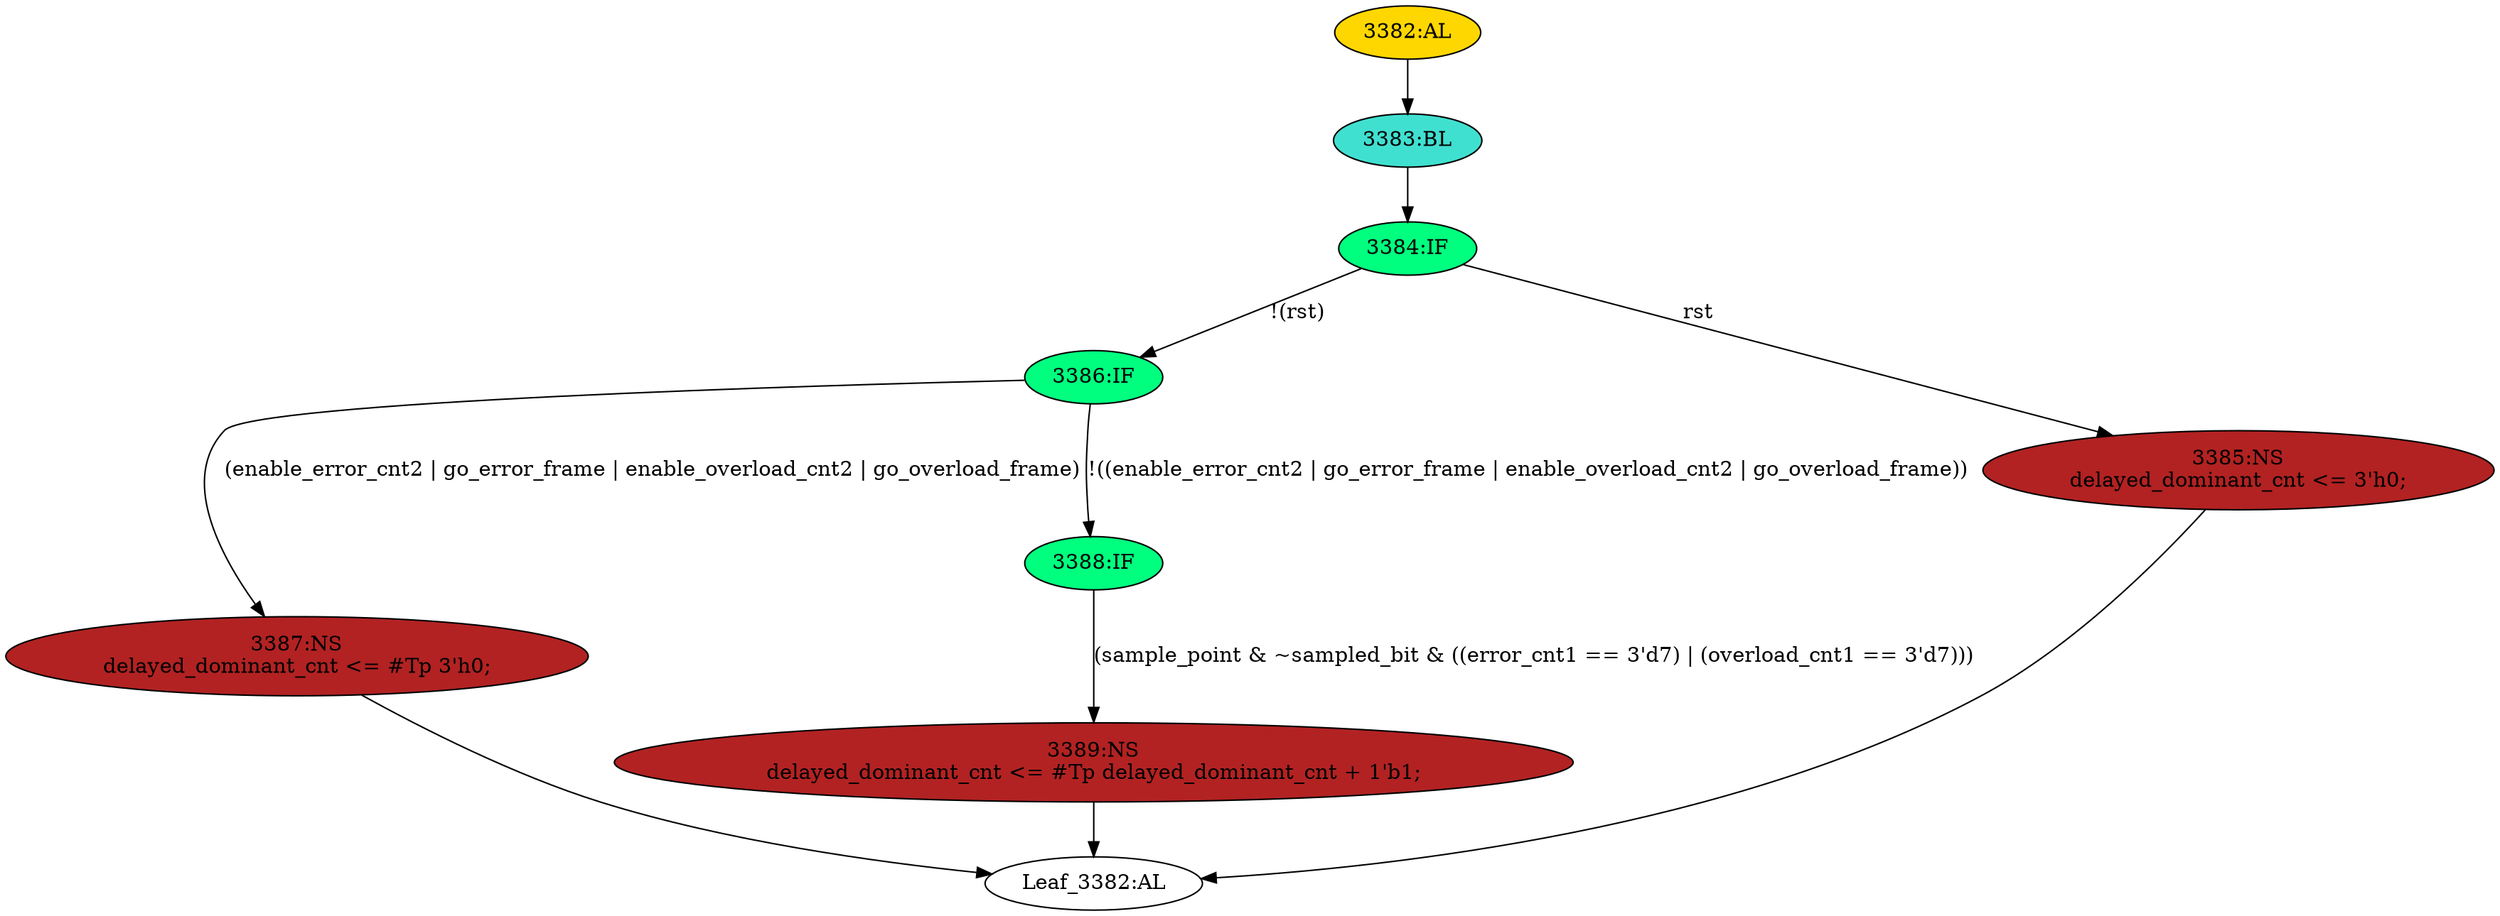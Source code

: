 strict digraph "" {
	node [label="\N"];
	"3386:IF"	 [ast="<pyverilog.vparser.ast.IfStatement object at 0x7f44f6b1f810>",
		fillcolor=springgreen,
		label="3386:IF",
		statements="[]",
		style=filled,
		typ=IfStatement];
	"3387:NS"	 [ast="<pyverilog.vparser.ast.NonblockingSubstitution object at 0x7f44f6b1fed0>",
		fillcolor=firebrick,
		label="3387:NS
delayed_dominant_cnt <= #Tp 3'h0;",
		statements="[<pyverilog.vparser.ast.NonblockingSubstitution object at 0x7f44f6b1fed0>]",
		style=filled,
		typ=NonblockingSubstitution];
	"3386:IF" -> "3387:NS"	 [cond="['enable_error_cnt2', 'go_error_frame', 'enable_overload_cnt2', 'go_overload_frame']",
		label="(enable_error_cnt2 | go_error_frame | enable_overload_cnt2 | go_overload_frame)",
		lineno=3386];
	"3388:IF"	 [ast="<pyverilog.vparser.ast.IfStatement object at 0x7f44f6b1f850>",
		fillcolor=springgreen,
		label="3388:IF",
		statements="[]",
		style=filled,
		typ=IfStatement];
	"3386:IF" -> "3388:IF"	 [cond="['enable_error_cnt2', 'go_error_frame', 'enable_overload_cnt2', 'go_overload_frame']",
		label="!((enable_error_cnt2 | go_error_frame | enable_overload_cnt2 | go_overload_frame))",
		lineno=3386];
	"3383:BL"	 [ast="<pyverilog.vparser.ast.Block object at 0x7f44f6b2c5d0>",
		fillcolor=turquoise,
		label="3383:BL",
		statements="[]",
		style=filled,
		typ=Block];
	"3384:IF"	 [ast="<pyverilog.vparser.ast.IfStatement object at 0x7f44f6b2c610>",
		fillcolor=springgreen,
		label="3384:IF",
		statements="[]",
		style=filled,
		typ=IfStatement];
	"3383:BL" -> "3384:IF"	 [cond="[]",
		lineno=None];
	"3382:AL"	 [ast="<pyverilog.vparser.ast.Always object at 0x7f44f6b2c450>",
		clk_sens=True,
		fillcolor=gold,
		label="3382:AL",
		sens="['clk', 'rst']",
		statements="[]",
		style=filled,
		typ=Always,
		use_var="['enable_overload_cnt2', 'enable_error_cnt2', 'sample_point', 'overload_cnt1', 'go_overload_frame', 'go_error_frame', 'sampled_bit', '\
error_cnt1', 'rst', 'delayed_dominant_cnt']"];
	"3382:AL" -> "3383:BL"	 [cond="[]",
		lineno=None];
	"Leaf_3382:AL"	 [def_var="['delayed_dominant_cnt']",
		label="Leaf_3382:AL"];
	"3387:NS" -> "Leaf_3382:AL"	 [cond="[]",
		lineno=None];
	"3389:NS"	 [ast="<pyverilog.vparser.ast.NonblockingSubstitution object at 0x7f44f6b1f890>",
		fillcolor=firebrick,
		label="3389:NS
delayed_dominant_cnt <= #Tp delayed_dominant_cnt + 1'b1;",
		statements="[<pyverilog.vparser.ast.NonblockingSubstitution object at 0x7f44f6b1f890>]",
		style=filled,
		typ=NonblockingSubstitution];
	"3389:NS" -> "Leaf_3382:AL"	 [cond="[]",
		lineno=None];
	"3388:IF" -> "3389:NS"	 [cond="['sample_point', 'sampled_bit', 'error_cnt1', 'overload_cnt1']",
		label="(sample_point & ~sampled_bit & ((error_cnt1 == 3'd7) | (overload_cnt1 == 3'd7)))",
		lineno=3388];
	"3384:IF" -> "3386:IF"	 [cond="['rst']",
		label="!(rst)",
		lineno=3384];
	"3385:NS"	 [ast="<pyverilog.vparser.ast.NonblockingSubstitution object at 0x7f44f6b2c650>",
		fillcolor=firebrick,
		label="3385:NS
delayed_dominant_cnt <= 3'h0;",
		statements="[<pyverilog.vparser.ast.NonblockingSubstitution object at 0x7f44f6b2c650>]",
		style=filled,
		typ=NonblockingSubstitution];
	"3384:IF" -> "3385:NS"	 [cond="['rst']",
		label=rst,
		lineno=3384];
	"3385:NS" -> "Leaf_3382:AL"	 [cond="[]",
		lineno=None];
}
